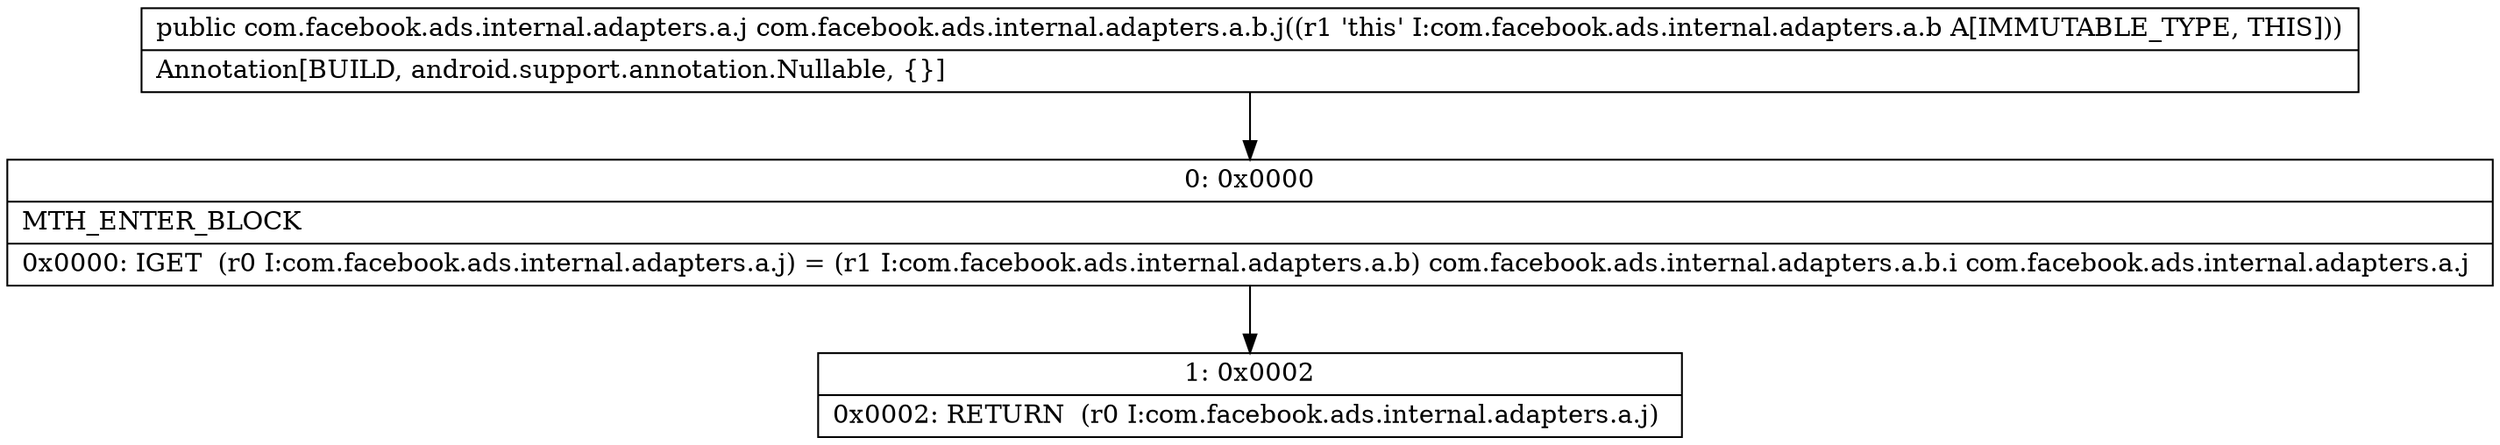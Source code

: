 digraph "CFG forcom.facebook.ads.internal.adapters.a.b.j()Lcom\/facebook\/ads\/internal\/adapters\/a\/j;" {
Node_0 [shape=record,label="{0\:\ 0x0000|MTH_ENTER_BLOCK\l|0x0000: IGET  (r0 I:com.facebook.ads.internal.adapters.a.j) = (r1 I:com.facebook.ads.internal.adapters.a.b) com.facebook.ads.internal.adapters.a.b.i com.facebook.ads.internal.adapters.a.j \l}"];
Node_1 [shape=record,label="{1\:\ 0x0002|0x0002: RETURN  (r0 I:com.facebook.ads.internal.adapters.a.j) \l}"];
MethodNode[shape=record,label="{public com.facebook.ads.internal.adapters.a.j com.facebook.ads.internal.adapters.a.b.j((r1 'this' I:com.facebook.ads.internal.adapters.a.b A[IMMUTABLE_TYPE, THIS]))  | Annotation[BUILD, android.support.annotation.Nullable, \{\}]\l}"];
MethodNode -> Node_0;
Node_0 -> Node_1;
}

